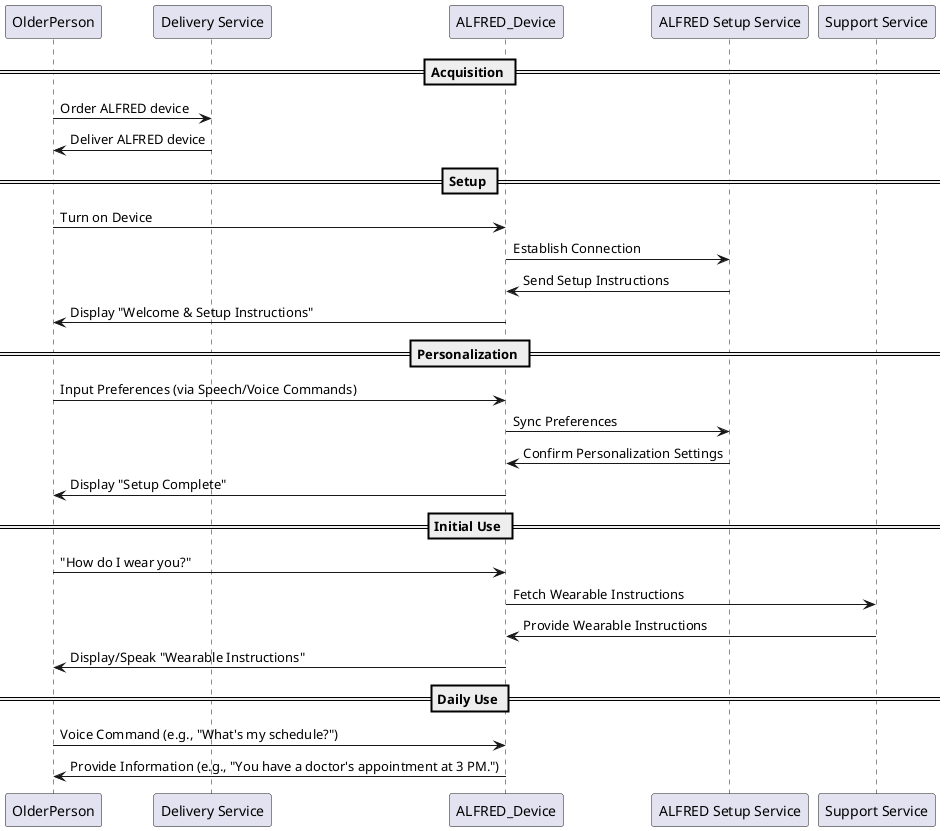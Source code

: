 @startuml
participant OlderPerson
participant "Delivery Service" as Delivery
participant ALFRED_Device as Device
participant "ALFRED Setup Service" as SetupService
participant "Support Service" as Support

== Acquisition ==
OlderPerson -> Delivery: Order ALFRED device
Delivery -> OlderPerson: Deliver ALFRED device

== Setup ==
OlderPerson -> Device: Turn on Device
Device -> SetupService: Establish Connection
SetupService -> Device: Send Setup Instructions
Device -> OlderPerson: Display "Welcome & Setup Instructions"

== Personalization ==
OlderPerson -> Device: Input Preferences (via Speech/Voice Commands)
Device -> SetupService: Sync Preferences
SetupService -> Device: Confirm Personalization Settings
Device -> OlderPerson: Display "Setup Complete"

== Initial Use ==
OlderPerson -> Device: "How do I wear you?"
Device -> Support: Fetch Wearable Instructions
Support -> Device: Provide Wearable Instructions
Device -> OlderPerson: Display/Speak "Wearable Instructions"

== Daily Use ==
OlderPerson -> Device: Voice Command (e.g., "What's my schedule?")
Device -> OlderPerson: Provide Information (e.g., "You have a doctor's appointment at 3 PM.")

@enduml